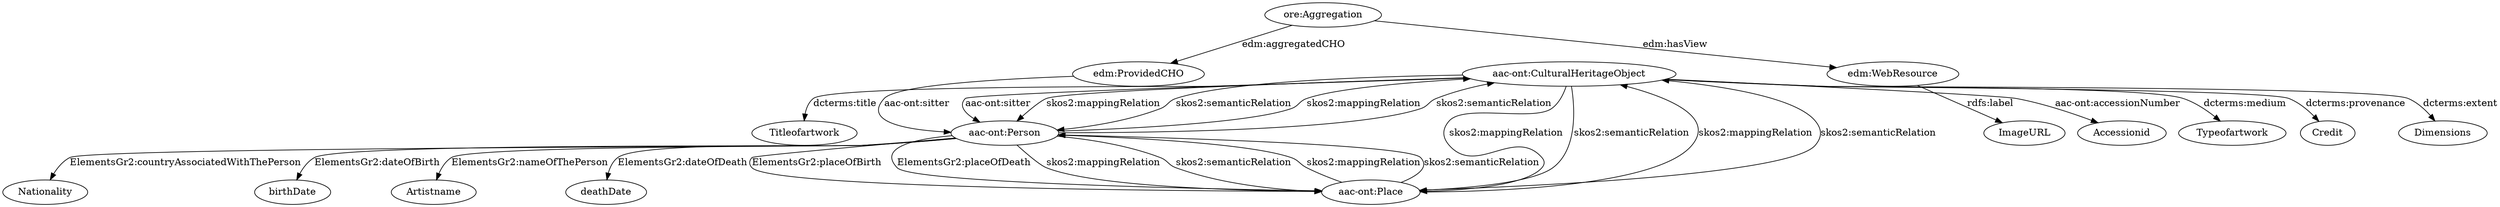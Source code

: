 digraph {
  Titleofartwork [type=attribute_name,label=Titleofartwork]
  "aac-ont:CulturalHeritageObject1" [type=class_uri,label="aac-ont:CulturalHeritageObject"]
  Nationality [type=attribute_name,label=Nationality]
  "aac-ont:Person1" [type=class_uri,label="aac-ont:Person"]
  Accessionid [type=attribute_name,label=Accessionid]
  Typeofartwork [type=attribute_name,label=Typeofartwork]
  birthDate [type=attribute_name,label=birthDate]
  ImageURL [type=attribute_name,label=ImageURL]
  "edm:WebResource1" [type=class_uri,label="edm:WebResource"]
  Artistname [type=attribute_name,label=Artistname]
  deathDate [type=attribute_name,label=deathDate]
  Credit [type=attribute_name,label=Credit]
  Dimensions [type=attribute_name,label=Dimensions]
  "aac-ont:Place" [type=class_uri,label="aac-ont:Place"]
  "edm:ProvidedCHO" [type=class_uri,label="edm:ProvidedCHO"]
  "ore:Aggregation" [type=class_uri,label="ore:Aggregation"]
  "aac-ont:CulturalHeritageObject1" -> Titleofartwork [label="dcterms:title",type=st_property_uri]
  "aac-ont:Person1" -> Nationality [label="ElementsGr2:countryAssociatedWithThePerson",type=st_property_uri]
  "aac-ont:CulturalHeritageObject1" -> Accessionid [label="aac-ont:accessionNumber",type=st_property_uri]
  "aac-ont:CulturalHeritageObject1" -> Typeofartwork [label="dcterms:medium",type=st_property_uri]
  "aac-ont:Person1" -> birthDate [label="ElementsGr2:dateOfBirth",type=st_property_uri]
  "edm:WebResource1" -> ImageURL [label="rdfs:label",type=st_property_uri]
  "aac-ont:Person1" -> Artistname [label="ElementsGr2:nameOfThePerson",type=st_property_uri]
  "aac-ont:Person1" -> deathDate [label="ElementsGr2:dateOfDeath",type=st_property_uri]
  "aac-ont:CulturalHeritageObject1" -> Credit [label="dcterms:provenance",type=st_property_uri]
  "aac-ont:CulturalHeritageObject1" -> Dimensions [label="dcterms:extent",type=st_property_uri]
  "aac-ont:CulturalHeritageObject1" -> "aac-ont:Person1" [label="aac-ont:sitter",type=direct_property_uri]
  "aac-ont:Person1" -> "aac-ont:Place" [label="ElementsGr2:placeOfBirth",type=direct_property_uri]
  "aac-ont:Person1" -> "aac-ont:Place" [label="ElementsGr2:placeOfDeath",type=direct_property_uri]
  "edm:ProvidedCHO" -> "aac-ont:Person1" [label="aac-ont:sitter",type=direct_property_uri]
  "ore:Aggregation" -> "edm:WebResource1" [label="edm:hasView",type=direct_property_uri]
  "ore:Aggregation" -> "edm:ProvidedCHO" [label="edm:aggregatedCHO",type=direct_property_uri]
  "aac-ont:CulturalHeritageObject1" -> "aac-ont:Person1" [label="skos2:mappingRelation",type=inherited]
  "aac-ont:CulturalHeritageObject1" -> "aac-ont:Person1" [label="skos2:semanticRelation",type=inherited]
  "aac-ont:CulturalHeritageObject1" -> "aac-ont:Place" [label="skos2:mappingRelation",type=inherited]
  "aac-ont:CulturalHeritageObject1" -> "aac-ont:Place" [label="skos2:semanticRelation",type=inherited]
  "aac-ont:Person1" -> "aac-ont:CulturalHeritageObject1" [label="skos2:mappingRelation",type=inherited]
  "aac-ont:Person1" -> "aac-ont:CulturalHeritageObject1" [label="skos2:semanticRelation",type=inherited]
  "aac-ont:Person1" -> "aac-ont:Place" [label="skos2:mappingRelation",type=inherited]
  "aac-ont:Person1" -> "aac-ont:Place" [label="skos2:semanticRelation",type=inherited]
  "aac-ont:Place" -> "aac-ont:CulturalHeritageObject1" [label="skos2:mappingRelation",type=inherited]
  "aac-ont:Place" -> "aac-ont:CulturalHeritageObject1" [label="skos2:semanticRelation",type=inherited]
  "aac-ont:Place" -> "aac-ont:Person1" [label="skos2:mappingRelation",type=inherited]
  "aac-ont:Place" -> "aac-ont:Person1" [label="skos2:semanticRelation",type=inherited]
}

